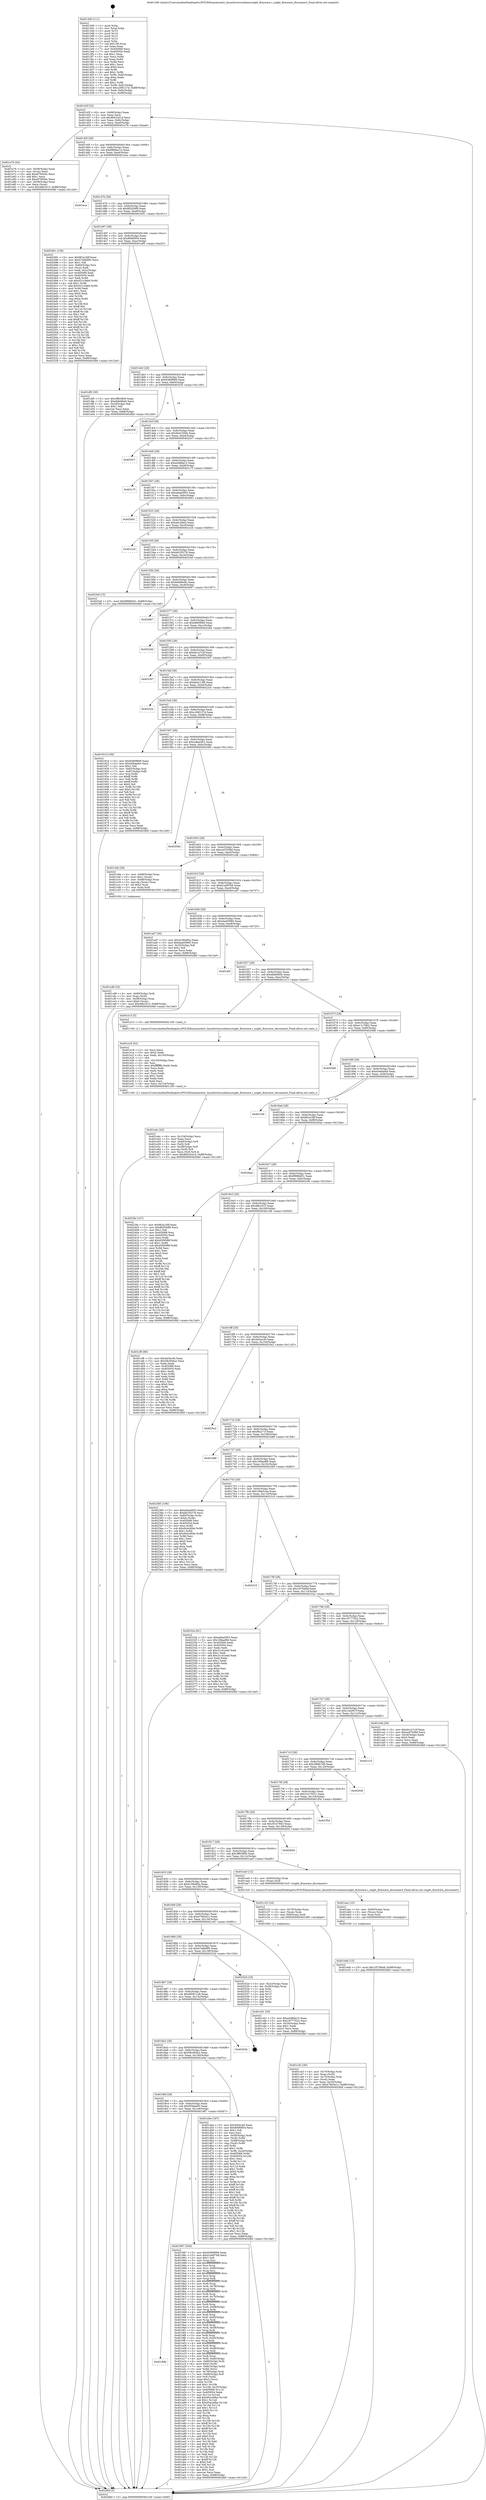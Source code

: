 digraph "0x4013d0" {
  label = "0x4013d0 (/mnt/c/Users/mathe/Desktop/tcc/POCII/binaries/extr_linuxdriversusbmiscisight_firmware.c_isight_firmware_disconnect_Final-ollvm.out::main(0))"
  labelloc = "t"
  node[shape=record]

  Entry [label="",width=0.3,height=0.3,shape=circle,fillcolor=black,style=filled]
  "0x40143f" [label="{
     0x40143f [32]\l
     | [instrs]\l
     &nbsp;&nbsp;0x40143f \<+6\>: mov -0x88(%rbp),%eax\l
     &nbsp;&nbsp;0x401445 \<+2\>: mov %eax,%ecx\l
     &nbsp;&nbsp;0x401447 \<+6\>: sub $0x88432d1d,%ecx\l
     &nbsp;&nbsp;0x40144d \<+6\>: mov %eax,-0x9c(%rbp)\l
     &nbsp;&nbsp;0x401453 \<+6\>: mov %ecx,-0xa0(%rbp)\l
     &nbsp;&nbsp;0x401459 \<+6\>: je 0000000000401e76 \<main+0xaa6\>\l
  }"]
  "0x401e76" [label="{
     0x401e76 [42]\l
     | [instrs]\l
     &nbsp;&nbsp;0x401e76 \<+4\>: mov -0x58(%rbp),%rax\l
     &nbsp;&nbsp;0x401e7a \<+2\>: mov (%rax),%ecx\l
     &nbsp;&nbsp;0x401e7c \<+6\>: add $0xef7950dc,%ecx\l
     &nbsp;&nbsp;0x401e82 \<+3\>: add $0x1,%ecx\l
     &nbsp;&nbsp;0x401e85 \<+6\>: sub $0xef7950dc,%ecx\l
     &nbsp;&nbsp;0x401e8b \<+4\>: mov -0x58(%rbp),%rax\l
     &nbsp;&nbsp;0x401e8f \<+2\>: mov %ecx,(%rax)\l
     &nbsp;&nbsp;0x401e91 \<+10\>: movl $0x48b1615,-0x88(%rbp)\l
     &nbsp;&nbsp;0x401e9b \<+5\>: jmp 00000000004026bf \<main+0x12ef\>\l
  }"]
  "0x40145f" [label="{
     0x40145f [28]\l
     | [instrs]\l
     &nbsp;&nbsp;0x40145f \<+5\>: jmp 0000000000401464 \<main+0x94\>\l
     &nbsp;&nbsp;0x401464 \<+6\>: mov -0x9c(%rbp),%eax\l
     &nbsp;&nbsp;0x40146a \<+5\>: sub $0x8889ac1e,%eax\l
     &nbsp;&nbsp;0x40146f \<+6\>: mov %eax,-0xa4(%rbp)\l
     &nbsp;&nbsp;0x401475 \<+6\>: je 0000000000401eca \<main+0xafa\>\l
  }"]
  Exit [label="",width=0.3,height=0.3,shape=circle,fillcolor=black,style=filled,peripheries=2]
  "0x401eca" [label="{
     0x401eca\l
  }", style=dashed]
  "0x40147b" [label="{
     0x40147b [28]\l
     | [instrs]\l
     &nbsp;&nbsp;0x40147b \<+5\>: jmp 0000000000401480 \<main+0xb0\>\l
     &nbsp;&nbsp;0x401480 \<+6\>: mov -0x9c(%rbp),%eax\l
     &nbsp;&nbsp;0x401486 \<+5\>: sub $0x8f205df9,%eax\l
     &nbsp;&nbsp;0x40148b \<+6\>: mov %eax,-0xa8(%rbp)\l
     &nbsp;&nbsp;0x401491 \<+6\>: je 0000000000402491 \<main+0x10c1\>\l
  }"]
  "0x401ebb" [label="{
     0x401ebb [15]\l
     | [instrs]\l
     &nbsp;&nbsp;0x401ebb \<+10\>: movl $0x18759daf,-0x88(%rbp)\l
     &nbsp;&nbsp;0x401ec5 \<+5\>: jmp 00000000004026bf \<main+0x12ef\>\l
  }"]
  "0x402491" [label="{
     0x402491 [156]\l
     | [instrs]\l
     &nbsp;&nbsp;0x402491 \<+5\>: mov $0xf62a1fdf,%eax\l
     &nbsp;&nbsp;0x402496 \<+5\>: mov $0x47e6b895,%ecx\l
     &nbsp;&nbsp;0x40249b \<+2\>: mov $0x1,%dl\l
     &nbsp;&nbsp;0x40249d \<+4\>: mov -0x80(%rbp),%rsi\l
     &nbsp;&nbsp;0x4024a1 \<+2\>: mov (%rsi),%edi\l
     &nbsp;&nbsp;0x4024a3 \<+3\>: mov %edi,-0x2c(%rbp)\l
     &nbsp;&nbsp;0x4024a6 \<+7\>: mov 0x405068,%edi\l
     &nbsp;&nbsp;0x4024ad \<+8\>: mov 0x405054,%r8d\l
     &nbsp;&nbsp;0x4024b5 \<+3\>: mov %edi,%r9d\l
     &nbsp;&nbsp;0x4024b8 \<+7\>: sub $0x431c3a6d,%r9d\l
     &nbsp;&nbsp;0x4024bf \<+4\>: sub $0x1,%r9d\l
     &nbsp;&nbsp;0x4024c3 \<+7\>: add $0x431c3a6d,%r9d\l
     &nbsp;&nbsp;0x4024ca \<+4\>: imul %r9d,%edi\l
     &nbsp;&nbsp;0x4024ce \<+3\>: and $0x1,%edi\l
     &nbsp;&nbsp;0x4024d1 \<+3\>: cmp $0x0,%edi\l
     &nbsp;&nbsp;0x4024d4 \<+4\>: sete %r10b\l
     &nbsp;&nbsp;0x4024d8 \<+4\>: cmp $0xa,%r8d\l
     &nbsp;&nbsp;0x4024dc \<+4\>: setl %r11b\l
     &nbsp;&nbsp;0x4024e0 \<+3\>: mov %r10b,%bl\l
     &nbsp;&nbsp;0x4024e3 \<+3\>: xor $0xff,%bl\l
     &nbsp;&nbsp;0x4024e6 \<+3\>: mov %r11b,%r14b\l
     &nbsp;&nbsp;0x4024e9 \<+4\>: xor $0xff,%r14b\l
     &nbsp;&nbsp;0x4024ed \<+3\>: xor $0x1,%dl\l
     &nbsp;&nbsp;0x4024f0 \<+3\>: mov %bl,%r15b\l
     &nbsp;&nbsp;0x4024f3 \<+4\>: and $0xff,%r15b\l
     &nbsp;&nbsp;0x4024f7 \<+3\>: and %dl,%r10b\l
     &nbsp;&nbsp;0x4024fa \<+3\>: mov %r14b,%r12b\l
     &nbsp;&nbsp;0x4024fd \<+4\>: and $0xff,%r12b\l
     &nbsp;&nbsp;0x402501 \<+3\>: and %dl,%r11b\l
     &nbsp;&nbsp;0x402504 \<+3\>: or %r10b,%r15b\l
     &nbsp;&nbsp;0x402507 \<+3\>: or %r11b,%r12b\l
     &nbsp;&nbsp;0x40250a \<+3\>: xor %r12b,%r15b\l
     &nbsp;&nbsp;0x40250d \<+3\>: or %r14b,%bl\l
     &nbsp;&nbsp;0x402510 \<+3\>: xor $0xff,%bl\l
     &nbsp;&nbsp;0x402513 \<+3\>: or $0x1,%dl\l
     &nbsp;&nbsp;0x402516 \<+2\>: and %dl,%bl\l
     &nbsp;&nbsp;0x402518 \<+3\>: or %bl,%r15b\l
     &nbsp;&nbsp;0x40251b \<+4\>: test $0x1,%r15b\l
     &nbsp;&nbsp;0x40251f \<+3\>: cmovne %ecx,%eax\l
     &nbsp;&nbsp;0x402522 \<+6\>: mov %eax,-0x88(%rbp)\l
     &nbsp;&nbsp;0x402528 \<+5\>: jmp 00000000004026bf \<main+0x12ef\>\l
  }"]
  "0x401497" [label="{
     0x401497 [28]\l
     | [instrs]\l
     &nbsp;&nbsp;0x401497 \<+5\>: jmp 000000000040149c \<main+0xcc\>\l
     &nbsp;&nbsp;0x40149c \<+6\>: mov -0x9c(%rbp),%eax\l
     &nbsp;&nbsp;0x4014a2 \<+5\>: sub $0x8f480f54,%eax\l
     &nbsp;&nbsp;0x4014a7 \<+6\>: mov %eax,-0xac(%rbp)\l
     &nbsp;&nbsp;0x4014ad \<+6\>: je 0000000000401df5 \<main+0xa25\>\l
  }"]
  "0x401eac" [label="{
     0x401eac [15]\l
     | [instrs]\l
     &nbsp;&nbsp;0x401eac \<+4\>: mov -0x60(%rbp),%rax\l
     &nbsp;&nbsp;0x401eb0 \<+3\>: mov (%rax),%rax\l
     &nbsp;&nbsp;0x401eb3 \<+3\>: mov %rax,%rdi\l
     &nbsp;&nbsp;0x401eb6 \<+5\>: call 0000000000401030 \<free@plt\>\l
     | [calls]\l
     &nbsp;&nbsp;0x401030 \{1\} (unknown)\l
  }"]
  "0x401df5" [label="{
     0x401df5 [30]\l
     | [instrs]\l
     &nbsp;&nbsp;0x401df5 \<+5\>: mov $0x3ff03800,%eax\l
     &nbsp;&nbsp;0x401dfa \<+5\>: mov $0xdbfe66d4,%ecx\l
     &nbsp;&nbsp;0x401dff \<+3\>: mov -0x2d(%rbp),%dl\l
     &nbsp;&nbsp;0x401e02 \<+3\>: test $0x1,%dl\l
     &nbsp;&nbsp;0x401e05 \<+3\>: cmovne %ecx,%eax\l
     &nbsp;&nbsp;0x401e08 \<+6\>: mov %eax,-0x88(%rbp)\l
     &nbsp;&nbsp;0x401e0e \<+5\>: jmp 00000000004026bf \<main+0x12ef\>\l
  }"]
  "0x4014b3" [label="{
     0x4014b3 [28]\l
     | [instrs]\l
     &nbsp;&nbsp;0x4014b3 \<+5\>: jmp 00000000004014b8 \<main+0xe8\>\l
     &nbsp;&nbsp;0x4014b8 \<+6\>: mov -0x9c(%rbp),%eax\l
     &nbsp;&nbsp;0x4014be \<+5\>: sub $0x9380f699,%eax\l
     &nbsp;&nbsp;0x4014c3 \<+6\>: mov %eax,-0xb0(%rbp)\l
     &nbsp;&nbsp;0x4014c9 \<+6\>: je 000000000040253f \<main+0x116f\>\l
  }"]
  "0x401e4c" [label="{
     0x401e4c [42]\l
     | [instrs]\l
     &nbsp;&nbsp;0x401e4c \<+6\>: mov -0x154(%rbp),%ecx\l
     &nbsp;&nbsp;0x401e52 \<+3\>: imul %eax,%ecx\l
     &nbsp;&nbsp;0x401e55 \<+4\>: mov -0x60(%rbp),%r8\l
     &nbsp;&nbsp;0x401e59 \<+3\>: mov (%r8),%r8\l
     &nbsp;&nbsp;0x401e5c \<+4\>: mov -0x58(%rbp),%r9\l
     &nbsp;&nbsp;0x401e60 \<+3\>: movslq (%r9),%r9\l
     &nbsp;&nbsp;0x401e63 \<+4\>: mov %ecx,(%r8,%r9,4)\l
     &nbsp;&nbsp;0x401e67 \<+10\>: movl $0x88432d1d,-0x88(%rbp)\l
     &nbsp;&nbsp;0x401e71 \<+5\>: jmp 00000000004026bf \<main+0x12ef\>\l
  }"]
  "0x40253f" [label="{
     0x40253f\l
  }", style=dashed]
  "0x4014cf" [label="{
     0x4014cf [28]\l
     | [instrs]\l
     &nbsp;&nbsp;0x4014cf \<+5\>: jmp 00000000004014d4 \<main+0x104\>\l
     &nbsp;&nbsp;0x4014d4 \<+6\>: mov -0x9c(%rbp),%eax\l
     &nbsp;&nbsp;0x4014da \<+5\>: sub $0x9e42359e,%eax\l
     &nbsp;&nbsp;0x4014df \<+6\>: mov %eax,-0xb4(%rbp)\l
     &nbsp;&nbsp;0x4014e5 \<+6\>: je 00000000004025c7 \<main+0x11f7\>\l
  }"]
  "0x401e18" [label="{
     0x401e18 [52]\l
     | [instrs]\l
     &nbsp;&nbsp;0x401e18 \<+2\>: xor %ecx,%ecx\l
     &nbsp;&nbsp;0x401e1a \<+5\>: mov $0x2,%edx\l
     &nbsp;&nbsp;0x401e1f \<+6\>: mov %edx,-0x150(%rbp)\l
     &nbsp;&nbsp;0x401e25 \<+1\>: cltd\l
     &nbsp;&nbsp;0x401e26 \<+6\>: mov -0x150(%rbp),%esi\l
     &nbsp;&nbsp;0x401e2c \<+2\>: idiv %esi\l
     &nbsp;&nbsp;0x401e2e \<+6\>: imul $0xfffffffe,%edx,%edx\l
     &nbsp;&nbsp;0x401e34 \<+2\>: mov %ecx,%edi\l
     &nbsp;&nbsp;0x401e36 \<+2\>: sub %edx,%edi\l
     &nbsp;&nbsp;0x401e38 \<+2\>: mov %ecx,%edx\l
     &nbsp;&nbsp;0x401e3a \<+3\>: sub $0x1,%edx\l
     &nbsp;&nbsp;0x401e3d \<+2\>: add %edx,%edi\l
     &nbsp;&nbsp;0x401e3f \<+2\>: sub %edi,%ecx\l
     &nbsp;&nbsp;0x401e41 \<+6\>: mov %ecx,-0x154(%rbp)\l
     &nbsp;&nbsp;0x401e47 \<+5\>: call 0000000000401160 \<next_i\>\l
     | [calls]\l
     &nbsp;&nbsp;0x401160 \{1\} (/mnt/c/Users/mathe/Desktop/tcc/POCII/binaries/extr_linuxdriversusbmiscisight_firmware.c_isight_firmware_disconnect_Final-ollvm.out::next_i)\l
  }"]
  "0x4025c7" [label="{
     0x4025c7\l
  }", style=dashed]
  "0x4014eb" [label="{
     0x4014eb [28]\l
     | [instrs]\l
     &nbsp;&nbsp;0x4014eb \<+5\>: jmp 00000000004014f0 \<main+0x120\>\l
     &nbsp;&nbsp;0x4014f0 \<+6\>: mov -0x9c(%rbp),%eax\l
     &nbsp;&nbsp;0x4014f6 \<+5\>: sub $0xa5d68a15,%eax\l
     &nbsp;&nbsp;0x4014fb \<+6\>: mov %eax,-0xb8(%rbp)\l
     &nbsp;&nbsp;0x401501 \<+6\>: je 0000000000401c7f \<main+0x8af\>\l
  }"]
  "0x401cd8" [label="{
     0x401cd8 [32]\l
     | [instrs]\l
     &nbsp;&nbsp;0x401cd8 \<+4\>: mov -0x60(%rbp),%rdi\l
     &nbsp;&nbsp;0x401cdc \<+3\>: mov %rax,(%rdi)\l
     &nbsp;&nbsp;0x401cdf \<+4\>: mov -0x58(%rbp),%rax\l
     &nbsp;&nbsp;0x401ce3 \<+6\>: movl $0x0,(%rax)\l
     &nbsp;&nbsp;0x401ce9 \<+10\>: movl $0x48b1615,-0x88(%rbp)\l
     &nbsp;&nbsp;0x401cf3 \<+5\>: jmp 00000000004026bf \<main+0x12ef\>\l
  }"]
  "0x401c7f" [label="{
     0x401c7f\l
  }", style=dashed]
  "0x401507" [label="{
     0x401507 [28]\l
     | [instrs]\l
     &nbsp;&nbsp;0x401507 \<+5\>: jmp 000000000040150c \<main+0x13c\>\l
     &nbsp;&nbsp;0x40150c \<+6\>: mov -0x9c(%rbp),%eax\l
     &nbsp;&nbsp;0x401512 \<+5\>: sub $0xabba0003,%eax\l
     &nbsp;&nbsp;0x401517 \<+6\>: mov %eax,-0xbc(%rbp)\l
     &nbsp;&nbsp;0x40151d \<+6\>: je 0000000000402691 \<main+0x12c1\>\l
  }"]
  "0x401c43" [label="{
     0x401c43 [30]\l
     | [instrs]\l
     &nbsp;&nbsp;0x401c43 \<+4\>: mov -0x70(%rbp),%rdi\l
     &nbsp;&nbsp;0x401c47 \<+2\>: mov %eax,(%rdi)\l
     &nbsp;&nbsp;0x401c49 \<+4\>: mov -0x70(%rbp),%rdi\l
     &nbsp;&nbsp;0x401c4d \<+2\>: mov (%rdi),%eax\l
     &nbsp;&nbsp;0x401c4f \<+3\>: mov %eax,-0x34(%rbp)\l
     &nbsp;&nbsp;0x401c52 \<+10\>: movl $0x476b5a1c,-0x88(%rbp)\l
     &nbsp;&nbsp;0x401c5c \<+5\>: jmp 00000000004026bf \<main+0x12ef\>\l
  }"]
  "0x402691" [label="{
     0x402691\l
  }", style=dashed]
  "0x401523" [label="{
     0x401523 [28]\l
     | [instrs]\l
     &nbsp;&nbsp;0x401523 \<+5\>: jmp 0000000000401528 \<main+0x158\>\l
     &nbsp;&nbsp;0x401528 \<+6\>: mov -0x9c(%rbp),%eax\l
     &nbsp;&nbsp;0x40152e \<+5\>: sub $0xadc2fdcb,%eax\l
     &nbsp;&nbsp;0x401533 \<+6\>: mov %eax,-0xc0(%rbp)\l
     &nbsp;&nbsp;0x401539 \<+6\>: je 0000000000401c24 \<main+0x854\>\l
  }"]
  "0x4018db" [label="{
     0x4018db\l
  }", style=dashed]
  "0x401c24" [label="{
     0x401c24\l
  }", style=dashed]
  "0x40153f" [label="{
     0x40153f [28]\l
     | [instrs]\l
     &nbsp;&nbsp;0x40153f \<+5\>: jmp 0000000000401544 \<main+0x174\>\l
     &nbsp;&nbsp;0x401544 \<+6\>: mov -0x9c(%rbp),%eax\l
     &nbsp;&nbsp;0x40154a \<+5\>: sub $0xb61f5278,%eax\l
     &nbsp;&nbsp;0x40154f \<+6\>: mov %eax,-0xc4(%rbp)\l
     &nbsp;&nbsp;0x401555 \<+6\>: je 00000000004023ef \<main+0x101f\>\l
  }"]
  "0x401987" [label="{
     0x401987 [336]\l
     | [instrs]\l
     &nbsp;&nbsp;0x401987 \<+5\>: mov $0x9380f699,%eax\l
     &nbsp;&nbsp;0x40198c \<+5\>: mov $0xd1a697b9,%ecx\l
     &nbsp;&nbsp;0x401991 \<+2\>: mov $0x1,%dl\l
     &nbsp;&nbsp;0x401993 \<+3\>: mov %rsp,%rsi\l
     &nbsp;&nbsp;0x401996 \<+4\>: add $0xfffffffffffffff0,%rsi\l
     &nbsp;&nbsp;0x40199a \<+3\>: mov %rsi,%rsp\l
     &nbsp;&nbsp;0x40199d \<+4\>: mov %rsi,-0x80(%rbp)\l
     &nbsp;&nbsp;0x4019a1 \<+3\>: mov %rsp,%rsi\l
     &nbsp;&nbsp;0x4019a4 \<+4\>: add $0xfffffffffffffff0,%rsi\l
     &nbsp;&nbsp;0x4019a8 \<+3\>: mov %rsi,%rsp\l
     &nbsp;&nbsp;0x4019ab \<+3\>: mov %rsp,%rdi\l
     &nbsp;&nbsp;0x4019ae \<+4\>: add $0xfffffffffffffff0,%rdi\l
     &nbsp;&nbsp;0x4019b2 \<+3\>: mov %rdi,%rsp\l
     &nbsp;&nbsp;0x4019b5 \<+4\>: mov %rdi,-0x78(%rbp)\l
     &nbsp;&nbsp;0x4019b9 \<+3\>: mov %rsp,%rdi\l
     &nbsp;&nbsp;0x4019bc \<+4\>: add $0xfffffffffffffff0,%rdi\l
     &nbsp;&nbsp;0x4019c0 \<+3\>: mov %rdi,%rsp\l
     &nbsp;&nbsp;0x4019c3 \<+4\>: mov %rdi,-0x70(%rbp)\l
     &nbsp;&nbsp;0x4019c7 \<+3\>: mov %rsp,%rdi\l
     &nbsp;&nbsp;0x4019ca \<+4\>: add $0xfffffffffffffff0,%rdi\l
     &nbsp;&nbsp;0x4019ce \<+3\>: mov %rdi,%rsp\l
     &nbsp;&nbsp;0x4019d1 \<+4\>: mov %rdi,-0x68(%rbp)\l
     &nbsp;&nbsp;0x4019d5 \<+3\>: mov %rsp,%rdi\l
     &nbsp;&nbsp;0x4019d8 \<+4\>: add $0xfffffffffffffff0,%rdi\l
     &nbsp;&nbsp;0x4019dc \<+3\>: mov %rdi,%rsp\l
     &nbsp;&nbsp;0x4019df \<+4\>: mov %rdi,-0x60(%rbp)\l
     &nbsp;&nbsp;0x4019e3 \<+3\>: mov %rsp,%rdi\l
     &nbsp;&nbsp;0x4019e6 \<+4\>: add $0xfffffffffffffff0,%rdi\l
     &nbsp;&nbsp;0x4019ea \<+3\>: mov %rdi,%rsp\l
     &nbsp;&nbsp;0x4019ed \<+4\>: mov %rdi,-0x58(%rbp)\l
     &nbsp;&nbsp;0x4019f1 \<+3\>: mov %rsp,%rdi\l
     &nbsp;&nbsp;0x4019f4 \<+4\>: add $0xfffffffffffffff0,%rdi\l
     &nbsp;&nbsp;0x4019f8 \<+3\>: mov %rdi,%rsp\l
     &nbsp;&nbsp;0x4019fb \<+4\>: mov %rdi,-0x50(%rbp)\l
     &nbsp;&nbsp;0x4019ff \<+3\>: mov %rsp,%rdi\l
     &nbsp;&nbsp;0x401a02 \<+4\>: add $0xfffffffffffffff0,%rdi\l
     &nbsp;&nbsp;0x401a06 \<+3\>: mov %rdi,%rsp\l
     &nbsp;&nbsp;0x401a09 \<+4\>: mov %rdi,-0x48(%rbp)\l
     &nbsp;&nbsp;0x401a0d \<+3\>: mov %rsp,%rdi\l
     &nbsp;&nbsp;0x401a10 \<+4\>: add $0xfffffffffffffff0,%rdi\l
     &nbsp;&nbsp;0x401a14 \<+3\>: mov %rdi,%rsp\l
     &nbsp;&nbsp;0x401a17 \<+4\>: mov %rdi,-0x40(%rbp)\l
     &nbsp;&nbsp;0x401a1b \<+4\>: mov -0x80(%rbp),%rdi\l
     &nbsp;&nbsp;0x401a1f \<+6\>: movl $0x0,(%rdi)\l
     &nbsp;&nbsp;0x401a25 \<+7\>: mov -0x8c(%rbp),%r8d\l
     &nbsp;&nbsp;0x401a2c \<+3\>: mov %r8d,(%rsi)\l
     &nbsp;&nbsp;0x401a2f \<+4\>: mov -0x78(%rbp),%rdi\l
     &nbsp;&nbsp;0x401a33 \<+7\>: mov -0x98(%rbp),%r9\l
     &nbsp;&nbsp;0x401a3a \<+3\>: mov %r9,(%rdi)\l
     &nbsp;&nbsp;0x401a3d \<+3\>: cmpl $0x2,(%rsi)\l
     &nbsp;&nbsp;0x401a40 \<+4\>: setne %r10b\l
     &nbsp;&nbsp;0x401a44 \<+4\>: and $0x1,%r10b\l
     &nbsp;&nbsp;0x401a48 \<+4\>: mov %r10b,-0x35(%rbp)\l
     &nbsp;&nbsp;0x401a4c \<+8\>: mov 0x405068,%r11d\l
     &nbsp;&nbsp;0x401a54 \<+7\>: mov 0x405054,%ebx\l
     &nbsp;&nbsp;0x401a5b \<+3\>: mov %r11d,%r14d\l
     &nbsp;&nbsp;0x401a5e \<+7\>: add $0xd5acddbe,%r14d\l
     &nbsp;&nbsp;0x401a65 \<+4\>: sub $0x1,%r14d\l
     &nbsp;&nbsp;0x401a69 \<+7\>: sub $0xd5acddbe,%r14d\l
     &nbsp;&nbsp;0x401a70 \<+4\>: imul %r14d,%r11d\l
     &nbsp;&nbsp;0x401a74 \<+4\>: and $0x1,%r11d\l
     &nbsp;&nbsp;0x401a78 \<+4\>: cmp $0x0,%r11d\l
     &nbsp;&nbsp;0x401a7c \<+4\>: sete %r10b\l
     &nbsp;&nbsp;0x401a80 \<+3\>: cmp $0xa,%ebx\l
     &nbsp;&nbsp;0x401a83 \<+4\>: setl %r15b\l
     &nbsp;&nbsp;0x401a87 \<+3\>: mov %r10b,%r12b\l
     &nbsp;&nbsp;0x401a8a \<+4\>: xor $0xff,%r12b\l
     &nbsp;&nbsp;0x401a8e \<+3\>: mov %r15b,%r13b\l
     &nbsp;&nbsp;0x401a91 \<+4\>: xor $0xff,%r13b\l
     &nbsp;&nbsp;0x401a95 \<+3\>: xor $0x0,%dl\l
     &nbsp;&nbsp;0x401a98 \<+3\>: mov %r12b,%sil\l
     &nbsp;&nbsp;0x401a9b \<+4\>: and $0x0,%sil\l
     &nbsp;&nbsp;0x401a9f \<+3\>: and %dl,%r10b\l
     &nbsp;&nbsp;0x401aa2 \<+3\>: mov %r13b,%dil\l
     &nbsp;&nbsp;0x401aa5 \<+4\>: and $0x0,%dil\l
     &nbsp;&nbsp;0x401aa9 \<+3\>: and %dl,%r15b\l
     &nbsp;&nbsp;0x401aac \<+3\>: or %r10b,%sil\l
     &nbsp;&nbsp;0x401aaf \<+3\>: or %r15b,%dil\l
     &nbsp;&nbsp;0x401ab2 \<+3\>: xor %dil,%sil\l
     &nbsp;&nbsp;0x401ab5 \<+3\>: or %r13b,%r12b\l
     &nbsp;&nbsp;0x401ab8 \<+4\>: xor $0xff,%r12b\l
     &nbsp;&nbsp;0x401abc \<+3\>: or $0x0,%dl\l
     &nbsp;&nbsp;0x401abf \<+3\>: and %dl,%r12b\l
     &nbsp;&nbsp;0x401ac2 \<+3\>: or %r12b,%sil\l
     &nbsp;&nbsp;0x401ac5 \<+4\>: test $0x1,%sil\l
     &nbsp;&nbsp;0x401ac9 \<+3\>: cmovne %ecx,%eax\l
     &nbsp;&nbsp;0x401acc \<+6\>: mov %eax,-0x88(%rbp)\l
     &nbsp;&nbsp;0x401ad2 \<+5\>: jmp 00000000004026bf \<main+0x12ef\>\l
  }"]
  "0x4023ef" [label="{
     0x4023ef [15]\l
     | [instrs]\l
     &nbsp;&nbsp;0x4023ef \<+10\>: movl $0xf9886d51,-0x88(%rbp)\l
     &nbsp;&nbsp;0x4023f9 \<+5\>: jmp 00000000004026bf \<main+0x12ef\>\l
  }"]
  "0x40155b" [label="{
     0x40155b [28]\l
     | [instrs]\l
     &nbsp;&nbsp;0x40155b \<+5\>: jmp 0000000000401560 \<main+0x190\>\l
     &nbsp;&nbsp;0x401560 \<+6\>: mov -0x9c(%rbp),%eax\l
     &nbsp;&nbsp;0x401566 \<+5\>: sub $0xb6d0bc8c,%eax\l
     &nbsp;&nbsp;0x40156b \<+6\>: mov %eax,-0xc8(%rbp)\l
     &nbsp;&nbsp;0x401571 \<+6\>: je 0000000000402667 \<main+0x1297\>\l
  }"]
  "0x4018bf" [label="{
     0x4018bf [28]\l
     | [instrs]\l
     &nbsp;&nbsp;0x4018bf \<+5\>: jmp 00000000004018c4 \<main+0x4f4\>\l
     &nbsp;&nbsp;0x4018c4 \<+6\>: mov -0x9c(%rbp),%eax\l
     &nbsp;&nbsp;0x4018ca \<+5\>: sub $0x5f3bee93,%eax\l
     &nbsp;&nbsp;0x4018cf \<+6\>: mov %eax,-0x144(%rbp)\l
     &nbsp;&nbsp;0x4018d5 \<+6\>: je 0000000000401987 \<main+0x5b7\>\l
  }"]
  "0x402667" [label="{
     0x402667\l
  }", style=dashed]
  "0x401577" [label="{
     0x401577 [28]\l
     | [instrs]\l
     &nbsp;&nbsp;0x401577 \<+5\>: jmp 000000000040157c \<main+0x1ac\>\l
     &nbsp;&nbsp;0x40157c \<+6\>: mov -0x9c(%rbp),%eax\l
     &nbsp;&nbsp;0x401582 \<+5\>: sub $0xb860fbf4,%eax\l
     &nbsp;&nbsp;0x401587 \<+6\>: mov %eax,-0xcc(%rbp)\l
     &nbsp;&nbsp;0x40158d \<+6\>: je 00000000004022dd \<main+0xf0d\>\l
  }"]
  "0x401d4e" [label="{
     0x401d4e [167]\l
     | [instrs]\l
     &nbsp;&nbsp;0x401d4e \<+5\>: mov $0x4d3ec40,%eax\l
     &nbsp;&nbsp;0x401d53 \<+5\>: mov $0x8f480f54,%ecx\l
     &nbsp;&nbsp;0x401d58 \<+2\>: mov $0x1,%dl\l
     &nbsp;&nbsp;0x401d5a \<+2\>: xor %esi,%esi\l
     &nbsp;&nbsp;0x401d5c \<+4\>: mov -0x58(%rbp),%rdi\l
     &nbsp;&nbsp;0x401d60 \<+3\>: mov (%rdi),%r8d\l
     &nbsp;&nbsp;0x401d63 \<+4\>: mov -0x68(%rbp),%rdi\l
     &nbsp;&nbsp;0x401d67 \<+3\>: cmp (%rdi),%r8d\l
     &nbsp;&nbsp;0x401d6a \<+4\>: setl %r9b\l
     &nbsp;&nbsp;0x401d6e \<+4\>: and $0x1,%r9b\l
     &nbsp;&nbsp;0x401d72 \<+4\>: mov %r9b,-0x2d(%rbp)\l
     &nbsp;&nbsp;0x401d76 \<+8\>: mov 0x405068,%r8d\l
     &nbsp;&nbsp;0x401d7e \<+8\>: mov 0x405054,%r10d\l
     &nbsp;&nbsp;0x401d86 \<+3\>: sub $0x1,%esi\l
     &nbsp;&nbsp;0x401d89 \<+3\>: mov %r8d,%r11d\l
     &nbsp;&nbsp;0x401d8c \<+3\>: add %esi,%r11d\l
     &nbsp;&nbsp;0x401d8f \<+4\>: imul %r11d,%r8d\l
     &nbsp;&nbsp;0x401d93 \<+4\>: and $0x1,%r8d\l
     &nbsp;&nbsp;0x401d97 \<+4\>: cmp $0x0,%r8d\l
     &nbsp;&nbsp;0x401d9b \<+4\>: sete %r9b\l
     &nbsp;&nbsp;0x401d9f \<+4\>: cmp $0xa,%r10d\l
     &nbsp;&nbsp;0x401da3 \<+3\>: setl %bl\l
     &nbsp;&nbsp;0x401da6 \<+3\>: mov %r9b,%r14b\l
     &nbsp;&nbsp;0x401da9 \<+4\>: xor $0xff,%r14b\l
     &nbsp;&nbsp;0x401dad \<+3\>: mov %bl,%r15b\l
     &nbsp;&nbsp;0x401db0 \<+4\>: xor $0xff,%r15b\l
     &nbsp;&nbsp;0x401db4 \<+3\>: xor $0x1,%dl\l
     &nbsp;&nbsp;0x401db7 \<+3\>: mov %r14b,%r12b\l
     &nbsp;&nbsp;0x401dba \<+4\>: and $0xff,%r12b\l
     &nbsp;&nbsp;0x401dbe \<+3\>: and %dl,%r9b\l
     &nbsp;&nbsp;0x401dc1 \<+3\>: mov %r15b,%r13b\l
     &nbsp;&nbsp;0x401dc4 \<+4\>: and $0xff,%r13b\l
     &nbsp;&nbsp;0x401dc8 \<+2\>: and %dl,%bl\l
     &nbsp;&nbsp;0x401dca \<+3\>: or %r9b,%r12b\l
     &nbsp;&nbsp;0x401dcd \<+3\>: or %bl,%r13b\l
     &nbsp;&nbsp;0x401dd0 \<+3\>: xor %r13b,%r12b\l
     &nbsp;&nbsp;0x401dd3 \<+3\>: or %r15b,%r14b\l
     &nbsp;&nbsp;0x401dd6 \<+4\>: xor $0xff,%r14b\l
     &nbsp;&nbsp;0x401dda \<+3\>: or $0x1,%dl\l
     &nbsp;&nbsp;0x401ddd \<+3\>: and %dl,%r14b\l
     &nbsp;&nbsp;0x401de0 \<+3\>: or %r14b,%r12b\l
     &nbsp;&nbsp;0x401de3 \<+4\>: test $0x1,%r12b\l
     &nbsp;&nbsp;0x401de7 \<+3\>: cmovne %ecx,%eax\l
     &nbsp;&nbsp;0x401dea \<+6\>: mov %eax,-0x88(%rbp)\l
     &nbsp;&nbsp;0x401df0 \<+5\>: jmp 00000000004026bf \<main+0x12ef\>\l
  }"]
  "0x4022dd" [label="{
     0x4022dd\l
  }", style=dashed]
  "0x401593" [label="{
     0x401593 [28]\l
     | [instrs]\l
     &nbsp;&nbsp;0x401593 \<+5\>: jmp 0000000000401598 \<main+0x1c8\>\l
     &nbsp;&nbsp;0x401598 \<+6\>: mov -0x9c(%rbp),%eax\l
     &nbsp;&nbsp;0x40159e \<+5\>: sub $0xbb1a7c2f,%eax\l
     &nbsp;&nbsp;0x4015a3 \<+6\>: mov %eax,-0xd0(%rbp)\l
     &nbsp;&nbsp;0x4015a9 \<+6\>: je 0000000000402307 \<main+0xf37\>\l
  }"]
  "0x4018a3" [label="{
     0x4018a3 [28]\l
     | [instrs]\l
     &nbsp;&nbsp;0x4018a3 \<+5\>: jmp 00000000004018a8 \<main+0x4d8\>\l
     &nbsp;&nbsp;0x4018a8 \<+6\>: mov -0x9c(%rbp),%eax\l
     &nbsp;&nbsp;0x4018ae \<+5\>: sub $0x58c00da2,%eax\l
     &nbsp;&nbsp;0x4018b3 \<+6\>: mov %eax,-0x140(%rbp)\l
     &nbsp;&nbsp;0x4018b9 \<+6\>: je 0000000000401d4e \<main+0x97e\>\l
  }"]
  "0x402307" [label="{
     0x402307\l
  }", style=dashed]
  "0x4015af" [label="{
     0x4015af [28]\l
     | [instrs]\l
     &nbsp;&nbsp;0x4015af \<+5\>: jmp 00000000004015b4 \<main+0x1e4\>\l
     &nbsp;&nbsp;0x4015b4 \<+6\>: mov -0x9c(%rbp),%eax\l
     &nbsp;&nbsp;0x4015ba \<+5\>: sub $0xbe0c13f6,%eax\l
     &nbsp;&nbsp;0x4015bf \<+6\>: mov %eax,-0xd4(%rbp)\l
     &nbsp;&nbsp;0x4015c5 \<+6\>: je 00000000004022ce \<main+0xefe\>\l
  }"]
  "0x40202b" [label="{
     0x40202b\l
  }", style=dashed]
  "0x4022ce" [label="{
     0x4022ce\l
  }", style=dashed]
  "0x4015cb" [label="{
     0x4015cb [28]\l
     | [instrs]\l
     &nbsp;&nbsp;0x4015cb \<+5\>: jmp 00000000004015d0 \<main+0x200\>\l
     &nbsp;&nbsp;0x4015d0 \<+6\>: mov -0x9c(%rbp),%eax\l
     &nbsp;&nbsp;0x4015d6 \<+5\>: sub $0xc268127d,%eax\l
     &nbsp;&nbsp;0x4015db \<+6\>: mov %eax,-0xd8(%rbp)\l
     &nbsp;&nbsp;0x4015e1 \<+6\>: je 000000000040191d \<main+0x54d\>\l
  }"]
  "0x401887" [label="{
     0x401887 [28]\l
     | [instrs]\l
     &nbsp;&nbsp;0x401887 \<+5\>: jmp 000000000040188c \<main+0x4bc\>\l
     &nbsp;&nbsp;0x40188c \<+6\>: mov -0x9c(%rbp),%eax\l
     &nbsp;&nbsp;0x401892 \<+5\>: sub $0x485811a6,%eax\l
     &nbsp;&nbsp;0x401897 \<+6\>: mov %eax,-0x13c(%rbp)\l
     &nbsp;&nbsp;0x40189d \<+6\>: je 000000000040202b \<main+0xc5b\>\l
  }"]
  "0x40191d" [label="{
     0x40191d [106]\l
     | [instrs]\l
     &nbsp;&nbsp;0x40191d \<+5\>: mov $0x9380f699,%eax\l
     &nbsp;&nbsp;0x401922 \<+5\>: mov $0x5f3bee93,%ecx\l
     &nbsp;&nbsp;0x401927 \<+2\>: mov $0x1,%dl\l
     &nbsp;&nbsp;0x401929 \<+7\>: mov -0x82(%rbp),%sil\l
     &nbsp;&nbsp;0x401930 \<+7\>: mov -0x81(%rbp),%dil\l
     &nbsp;&nbsp;0x401937 \<+3\>: mov %sil,%r8b\l
     &nbsp;&nbsp;0x40193a \<+4\>: xor $0xff,%r8b\l
     &nbsp;&nbsp;0x40193e \<+3\>: mov %dil,%r9b\l
     &nbsp;&nbsp;0x401941 \<+4\>: xor $0xff,%r9b\l
     &nbsp;&nbsp;0x401945 \<+3\>: xor $0x0,%dl\l
     &nbsp;&nbsp;0x401948 \<+3\>: mov %r8b,%r10b\l
     &nbsp;&nbsp;0x40194b \<+4\>: and $0x0,%r10b\l
     &nbsp;&nbsp;0x40194f \<+3\>: and %dl,%sil\l
     &nbsp;&nbsp;0x401952 \<+3\>: mov %r9b,%r11b\l
     &nbsp;&nbsp;0x401955 \<+4\>: and $0x0,%r11b\l
     &nbsp;&nbsp;0x401959 \<+3\>: and %dl,%dil\l
     &nbsp;&nbsp;0x40195c \<+3\>: or %sil,%r10b\l
     &nbsp;&nbsp;0x40195f \<+3\>: or %dil,%r11b\l
     &nbsp;&nbsp;0x401962 \<+3\>: xor %r11b,%r10b\l
     &nbsp;&nbsp;0x401965 \<+3\>: or %r9b,%r8b\l
     &nbsp;&nbsp;0x401968 \<+4\>: xor $0xff,%r8b\l
     &nbsp;&nbsp;0x40196c \<+3\>: or $0x0,%dl\l
     &nbsp;&nbsp;0x40196f \<+3\>: and %dl,%r8b\l
     &nbsp;&nbsp;0x401972 \<+3\>: or %r8b,%r10b\l
     &nbsp;&nbsp;0x401975 \<+4\>: test $0x1,%r10b\l
     &nbsp;&nbsp;0x401979 \<+3\>: cmovne %ecx,%eax\l
     &nbsp;&nbsp;0x40197c \<+6\>: mov %eax,-0x88(%rbp)\l
     &nbsp;&nbsp;0x401982 \<+5\>: jmp 00000000004026bf \<main+0x12ef\>\l
  }"]
  "0x4015e7" [label="{
     0x4015e7 [28]\l
     | [instrs]\l
     &nbsp;&nbsp;0x4015e7 \<+5\>: jmp 00000000004015ec \<main+0x21c\>\l
     &nbsp;&nbsp;0x4015ec \<+6\>: mov -0x9c(%rbp),%eax\l
     &nbsp;&nbsp;0x4015f2 \<+5\>: sub $0xca8ad261,%eax\l
     &nbsp;&nbsp;0x4015f7 \<+6\>: mov %eax,-0xdc(%rbp)\l
     &nbsp;&nbsp;0x4015fd \<+6\>: je 0000000000402584 \<main+0x11b4\>\l
  }"]
  "0x4026bf" [label="{
     0x4026bf [5]\l
     | [instrs]\l
     &nbsp;&nbsp;0x4026bf \<+5\>: jmp 000000000040143f \<main+0x6f\>\l
  }"]
  "0x4013d0" [label="{
     0x4013d0 [111]\l
     | [instrs]\l
     &nbsp;&nbsp;0x4013d0 \<+1\>: push %rbp\l
     &nbsp;&nbsp;0x4013d1 \<+3\>: mov %rsp,%rbp\l
     &nbsp;&nbsp;0x4013d4 \<+2\>: push %r15\l
     &nbsp;&nbsp;0x4013d6 \<+2\>: push %r14\l
     &nbsp;&nbsp;0x4013d8 \<+2\>: push %r13\l
     &nbsp;&nbsp;0x4013da \<+2\>: push %r12\l
     &nbsp;&nbsp;0x4013dc \<+1\>: push %rbx\l
     &nbsp;&nbsp;0x4013dd \<+7\>: sub $0x158,%rsp\l
     &nbsp;&nbsp;0x4013e4 \<+2\>: xor %eax,%eax\l
     &nbsp;&nbsp;0x4013e6 \<+7\>: mov 0x405068,%ecx\l
     &nbsp;&nbsp;0x4013ed \<+7\>: mov 0x405054,%edx\l
     &nbsp;&nbsp;0x4013f4 \<+3\>: sub $0x1,%eax\l
     &nbsp;&nbsp;0x4013f7 \<+3\>: mov %ecx,%r8d\l
     &nbsp;&nbsp;0x4013fa \<+3\>: add %eax,%r8d\l
     &nbsp;&nbsp;0x4013fd \<+4\>: imul %r8d,%ecx\l
     &nbsp;&nbsp;0x401401 \<+3\>: and $0x1,%ecx\l
     &nbsp;&nbsp;0x401404 \<+3\>: cmp $0x0,%ecx\l
     &nbsp;&nbsp;0x401407 \<+4\>: sete %r9b\l
     &nbsp;&nbsp;0x40140b \<+4\>: and $0x1,%r9b\l
     &nbsp;&nbsp;0x40140f \<+7\>: mov %r9b,-0x82(%rbp)\l
     &nbsp;&nbsp;0x401416 \<+3\>: cmp $0xa,%edx\l
     &nbsp;&nbsp;0x401419 \<+4\>: setl %r9b\l
     &nbsp;&nbsp;0x40141d \<+4\>: and $0x1,%r9b\l
     &nbsp;&nbsp;0x401421 \<+7\>: mov %r9b,-0x81(%rbp)\l
     &nbsp;&nbsp;0x401428 \<+10\>: movl $0xc268127d,-0x88(%rbp)\l
     &nbsp;&nbsp;0x401432 \<+6\>: mov %edi,-0x8c(%rbp)\l
     &nbsp;&nbsp;0x401438 \<+7\>: mov %rsi,-0x98(%rbp)\l
  }"]
  "0x40252d" [label="{
     0x40252d [18]\l
     | [instrs]\l
     &nbsp;&nbsp;0x40252d \<+3\>: mov -0x2c(%rbp),%eax\l
     &nbsp;&nbsp;0x402530 \<+4\>: lea -0x28(%rbp),%rsp\l
     &nbsp;&nbsp;0x402534 \<+1\>: pop %rbx\l
     &nbsp;&nbsp;0x402535 \<+2\>: pop %r12\l
     &nbsp;&nbsp;0x402537 \<+2\>: pop %r13\l
     &nbsp;&nbsp;0x402539 \<+2\>: pop %r14\l
     &nbsp;&nbsp;0x40253b \<+2\>: pop %r15\l
     &nbsp;&nbsp;0x40253d \<+1\>: pop %rbp\l
     &nbsp;&nbsp;0x40253e \<+1\>: ret\l
  }"]
  "0x402584" [label="{
     0x402584\l
  }", style=dashed]
  "0x401603" [label="{
     0x401603 [28]\l
     | [instrs]\l
     &nbsp;&nbsp;0x401603 \<+5\>: jmp 0000000000401608 \<main+0x238\>\l
     &nbsp;&nbsp;0x401608 \<+6\>: mov -0x9c(%rbp),%eax\l
     &nbsp;&nbsp;0x40160e \<+5\>: sub $0xced7b58d,%eax\l
     &nbsp;&nbsp;0x401613 \<+6\>: mov %eax,-0xe0(%rbp)\l
     &nbsp;&nbsp;0x401619 \<+6\>: je 0000000000401cbb \<main+0x8eb\>\l
  }"]
  "0x40186b" [label="{
     0x40186b [28]\l
     | [instrs]\l
     &nbsp;&nbsp;0x40186b \<+5\>: jmp 0000000000401870 \<main+0x4a0\>\l
     &nbsp;&nbsp;0x401870 \<+6\>: mov -0x9c(%rbp),%eax\l
     &nbsp;&nbsp;0x401876 \<+5\>: sub $0x47e6b895,%eax\l
     &nbsp;&nbsp;0x40187b \<+6\>: mov %eax,-0x138(%rbp)\l
     &nbsp;&nbsp;0x401881 \<+6\>: je 000000000040252d \<main+0x115d\>\l
  }"]
  "0x401cbb" [label="{
     0x401cbb [29]\l
     | [instrs]\l
     &nbsp;&nbsp;0x401cbb \<+4\>: mov -0x68(%rbp),%rax\l
     &nbsp;&nbsp;0x401cbf \<+6\>: movl $0x1,(%rax)\l
     &nbsp;&nbsp;0x401cc5 \<+4\>: mov -0x68(%rbp),%rax\l
     &nbsp;&nbsp;0x401cc9 \<+3\>: movslq (%rax),%rax\l
     &nbsp;&nbsp;0x401ccc \<+4\>: shl $0x2,%rax\l
     &nbsp;&nbsp;0x401cd0 \<+3\>: mov %rax,%rdi\l
     &nbsp;&nbsp;0x401cd3 \<+5\>: call 0000000000401050 \<malloc@plt\>\l
     | [calls]\l
     &nbsp;&nbsp;0x401050 \{1\} (unknown)\l
  }"]
  "0x40161f" [label="{
     0x40161f [28]\l
     | [instrs]\l
     &nbsp;&nbsp;0x40161f \<+5\>: jmp 0000000000401624 \<main+0x254\>\l
     &nbsp;&nbsp;0x401624 \<+6\>: mov -0x9c(%rbp),%eax\l
     &nbsp;&nbsp;0x40162a \<+5\>: sub $0xd1a697b9,%eax\l
     &nbsp;&nbsp;0x40162f \<+6\>: mov %eax,-0xe4(%rbp)\l
     &nbsp;&nbsp;0x401635 \<+6\>: je 0000000000401ad7 \<main+0x707\>\l
  }"]
  "0x401c61" [label="{
     0x401c61 [30]\l
     | [instrs]\l
     &nbsp;&nbsp;0x401c61 \<+5\>: mov $0xa5d68a15,%eax\l
     &nbsp;&nbsp;0x401c66 \<+5\>: mov $0x18777022,%ecx\l
     &nbsp;&nbsp;0x401c6b \<+3\>: mov -0x34(%rbp),%edx\l
     &nbsp;&nbsp;0x401c6e \<+3\>: cmp $0x1,%edx\l
     &nbsp;&nbsp;0x401c71 \<+3\>: cmovl %ecx,%eax\l
     &nbsp;&nbsp;0x401c74 \<+6\>: mov %eax,-0x88(%rbp)\l
     &nbsp;&nbsp;0x401c7a \<+5\>: jmp 00000000004026bf \<main+0x12ef\>\l
  }"]
  "0x401ad7" [label="{
     0x401ad7 [30]\l
     | [instrs]\l
     &nbsp;&nbsp;0x401ad7 \<+5\>: mov $0x4190a85a,%eax\l
     &nbsp;&nbsp;0x401adc \<+5\>: mov $0xdaa05960,%ecx\l
     &nbsp;&nbsp;0x401ae1 \<+3\>: mov -0x35(%rbp),%dl\l
     &nbsp;&nbsp;0x401ae4 \<+3\>: test $0x1,%dl\l
     &nbsp;&nbsp;0x401ae7 \<+3\>: cmovne %ecx,%eax\l
     &nbsp;&nbsp;0x401aea \<+6\>: mov %eax,-0x88(%rbp)\l
     &nbsp;&nbsp;0x401af0 \<+5\>: jmp 00000000004026bf \<main+0x12ef\>\l
  }"]
  "0x40163b" [label="{
     0x40163b [28]\l
     | [instrs]\l
     &nbsp;&nbsp;0x40163b \<+5\>: jmp 0000000000401640 \<main+0x270\>\l
     &nbsp;&nbsp;0x401640 \<+6\>: mov -0x9c(%rbp),%eax\l
     &nbsp;&nbsp;0x401646 \<+5\>: sub $0xdaa05960,%eax\l
     &nbsp;&nbsp;0x40164b \<+6\>: mov %eax,-0xe8(%rbp)\l
     &nbsp;&nbsp;0x401651 \<+6\>: je 0000000000401af5 \<main+0x725\>\l
  }"]
  "0x40184f" [label="{
     0x40184f [28]\l
     | [instrs]\l
     &nbsp;&nbsp;0x40184f \<+5\>: jmp 0000000000401854 \<main+0x484\>\l
     &nbsp;&nbsp;0x401854 \<+6\>: mov -0x9c(%rbp),%eax\l
     &nbsp;&nbsp;0x40185a \<+5\>: sub $0x476b5a1c,%eax\l
     &nbsp;&nbsp;0x40185f \<+6\>: mov %eax,-0x134(%rbp)\l
     &nbsp;&nbsp;0x401865 \<+6\>: je 0000000000401c61 \<main+0x891\>\l
  }"]
  "0x401af5" [label="{
     0x401af5\l
  }", style=dashed]
  "0x401657" [label="{
     0x401657 [28]\l
     | [instrs]\l
     &nbsp;&nbsp;0x401657 \<+5\>: jmp 000000000040165c \<main+0x28c\>\l
     &nbsp;&nbsp;0x40165c \<+6\>: mov -0x9c(%rbp),%eax\l
     &nbsp;&nbsp;0x401662 \<+5\>: sub $0xdbfe66d4,%eax\l
     &nbsp;&nbsp;0x401667 \<+6\>: mov %eax,-0xec(%rbp)\l
     &nbsp;&nbsp;0x40166d \<+6\>: je 0000000000401e13 \<main+0xa43\>\l
  }"]
  "0x401c33" [label="{
     0x401c33 [16]\l
     | [instrs]\l
     &nbsp;&nbsp;0x401c33 \<+4\>: mov -0x78(%rbp),%rax\l
     &nbsp;&nbsp;0x401c37 \<+3\>: mov (%rax),%rax\l
     &nbsp;&nbsp;0x401c3a \<+4\>: mov 0x8(%rax),%rdi\l
     &nbsp;&nbsp;0x401c3e \<+5\>: call 0000000000401060 \<atoi@plt\>\l
     | [calls]\l
     &nbsp;&nbsp;0x401060 \{1\} (unknown)\l
  }"]
  "0x401e13" [label="{
     0x401e13 [5]\l
     | [instrs]\l
     &nbsp;&nbsp;0x401e13 \<+5\>: call 0000000000401160 \<next_i\>\l
     | [calls]\l
     &nbsp;&nbsp;0x401160 \{1\} (/mnt/c/Users/mathe/Desktop/tcc/POCII/binaries/extr_linuxdriversusbmiscisight_firmware.c_isight_firmware_disconnect_Final-ollvm.out::next_i)\l
  }"]
  "0x401673" [label="{
     0x401673 [28]\l
     | [instrs]\l
     &nbsp;&nbsp;0x401673 \<+5\>: jmp 0000000000401678 \<main+0x2a8\>\l
     &nbsp;&nbsp;0x401678 \<+6\>: mov -0x9c(%rbp),%eax\l
     &nbsp;&nbsp;0x40167e \<+5\>: sub $0xe11c79b2,%eax\l
     &nbsp;&nbsp;0x401683 \<+6\>: mov %eax,-0xf0(%rbp)\l
     &nbsp;&nbsp;0x401689 \<+6\>: je 00000000004020d8 \<main+0xd08\>\l
  }"]
  "0x401833" [label="{
     0x401833 [28]\l
     | [instrs]\l
     &nbsp;&nbsp;0x401833 \<+5\>: jmp 0000000000401838 \<main+0x468\>\l
     &nbsp;&nbsp;0x401838 \<+6\>: mov -0x9c(%rbp),%eax\l
     &nbsp;&nbsp;0x40183e \<+5\>: sub $0x4190a85a,%eax\l
     &nbsp;&nbsp;0x401843 \<+6\>: mov %eax,-0x130(%rbp)\l
     &nbsp;&nbsp;0x401849 \<+6\>: je 0000000000401c33 \<main+0x863\>\l
  }"]
  "0x4020d8" [label="{
     0x4020d8\l
  }", style=dashed]
  "0x40168f" [label="{
     0x40168f [28]\l
     | [instrs]\l
     &nbsp;&nbsp;0x40168f \<+5\>: jmp 0000000000401694 \<main+0x2c4\>\l
     &nbsp;&nbsp;0x401694 \<+6\>: mov -0x9c(%rbp),%eax\l
     &nbsp;&nbsp;0x40169a \<+5\>: sub $0xe5e6a0e9,%eax\l
     &nbsp;&nbsp;0x40169f \<+6\>: mov %eax,-0xf4(%rbp)\l
     &nbsp;&nbsp;0x4016a5 \<+6\>: je 00000000004021b6 \<main+0xde6\>\l
  }"]
  "0x401ea0" [label="{
     0x401ea0 [12]\l
     | [instrs]\l
     &nbsp;&nbsp;0x401ea0 \<+4\>: mov -0x60(%rbp),%rax\l
     &nbsp;&nbsp;0x401ea4 \<+3\>: mov (%rax),%rdi\l
     &nbsp;&nbsp;0x401ea7 \<+5\>: call 00000000004013c0 \<isight_firmware_disconnect\>\l
     | [calls]\l
     &nbsp;&nbsp;0x4013c0 \{1\} (/mnt/c/Users/mathe/Desktop/tcc/POCII/binaries/extr_linuxdriversusbmiscisight_firmware.c_isight_firmware_disconnect_Final-ollvm.out::isight_firmware_disconnect)\l
  }"]
  "0x4021b6" [label="{
     0x4021b6\l
  }", style=dashed]
  "0x4016ab" [label="{
     0x4016ab [28]\l
     | [instrs]\l
     &nbsp;&nbsp;0x4016ab \<+5\>: jmp 00000000004016b0 \<main+0x2e0\>\l
     &nbsp;&nbsp;0x4016b0 \<+6\>: mov -0x9c(%rbp),%eax\l
     &nbsp;&nbsp;0x4016b6 \<+5\>: sub $0xf62a1fdf,%eax\l
     &nbsp;&nbsp;0x4016bb \<+6\>: mov %eax,-0xf8(%rbp)\l
     &nbsp;&nbsp;0x4016c1 \<+6\>: je 00000000004026aa \<main+0x12da\>\l
  }"]
  "0x401817" [label="{
     0x401817 [28]\l
     | [instrs]\l
     &nbsp;&nbsp;0x401817 \<+5\>: jmp 000000000040181c \<main+0x44c\>\l
     &nbsp;&nbsp;0x40181c \<+6\>: mov -0x9c(%rbp),%eax\l
     &nbsp;&nbsp;0x401822 \<+5\>: sub $0x3ff03800,%eax\l
     &nbsp;&nbsp;0x401827 \<+6\>: mov %eax,-0x12c(%rbp)\l
     &nbsp;&nbsp;0x40182d \<+6\>: je 0000000000401ea0 \<main+0xad0\>\l
  }"]
  "0x4026aa" [label="{
     0x4026aa\l
  }", style=dashed]
  "0x4016c7" [label="{
     0x4016c7 [28]\l
     | [instrs]\l
     &nbsp;&nbsp;0x4016c7 \<+5\>: jmp 00000000004016cc \<main+0x2fc\>\l
     &nbsp;&nbsp;0x4016cc \<+6\>: mov -0x9c(%rbp),%eax\l
     &nbsp;&nbsp;0x4016d2 \<+5\>: sub $0xf9886d51,%eax\l
     &nbsp;&nbsp;0x4016d7 \<+6\>: mov %eax,-0xfc(%rbp)\l
     &nbsp;&nbsp;0x4016dd \<+6\>: je 00000000004023fe \<main+0x102e\>\l
  }"]
  "0x402604" [label="{
     0x402604\l
  }", style=dashed]
  "0x4023fe" [label="{
     0x4023fe [147]\l
     | [instrs]\l
     &nbsp;&nbsp;0x4023fe \<+5\>: mov $0xf62a1fdf,%eax\l
     &nbsp;&nbsp;0x402403 \<+5\>: mov $0x8f205df9,%ecx\l
     &nbsp;&nbsp;0x402408 \<+2\>: mov $0x1,%dl\l
     &nbsp;&nbsp;0x40240a \<+7\>: mov 0x405068,%esi\l
     &nbsp;&nbsp;0x402411 \<+7\>: mov 0x405054,%edi\l
     &nbsp;&nbsp;0x402418 \<+3\>: mov %esi,%r8d\l
     &nbsp;&nbsp;0x40241b \<+7\>: add $0x45095f6f,%r8d\l
     &nbsp;&nbsp;0x402422 \<+4\>: sub $0x1,%r8d\l
     &nbsp;&nbsp;0x402426 \<+7\>: sub $0x45095f6f,%r8d\l
     &nbsp;&nbsp;0x40242d \<+4\>: imul %r8d,%esi\l
     &nbsp;&nbsp;0x402431 \<+3\>: and $0x1,%esi\l
     &nbsp;&nbsp;0x402434 \<+3\>: cmp $0x0,%esi\l
     &nbsp;&nbsp;0x402437 \<+4\>: sete %r9b\l
     &nbsp;&nbsp;0x40243b \<+3\>: cmp $0xa,%edi\l
     &nbsp;&nbsp;0x40243e \<+4\>: setl %r10b\l
     &nbsp;&nbsp;0x402442 \<+3\>: mov %r9b,%r11b\l
     &nbsp;&nbsp;0x402445 \<+4\>: xor $0xff,%r11b\l
     &nbsp;&nbsp;0x402449 \<+3\>: mov %r10b,%bl\l
     &nbsp;&nbsp;0x40244c \<+3\>: xor $0xff,%bl\l
     &nbsp;&nbsp;0x40244f \<+3\>: xor $0x1,%dl\l
     &nbsp;&nbsp;0x402452 \<+3\>: mov %r11b,%r14b\l
     &nbsp;&nbsp;0x402455 \<+4\>: and $0xff,%r14b\l
     &nbsp;&nbsp;0x402459 \<+3\>: and %dl,%r9b\l
     &nbsp;&nbsp;0x40245c \<+3\>: mov %bl,%r15b\l
     &nbsp;&nbsp;0x40245f \<+4\>: and $0xff,%r15b\l
     &nbsp;&nbsp;0x402463 \<+3\>: and %dl,%r10b\l
     &nbsp;&nbsp;0x402466 \<+3\>: or %r9b,%r14b\l
     &nbsp;&nbsp;0x402469 \<+3\>: or %r10b,%r15b\l
     &nbsp;&nbsp;0x40246c \<+3\>: xor %r15b,%r14b\l
     &nbsp;&nbsp;0x40246f \<+3\>: or %bl,%r11b\l
     &nbsp;&nbsp;0x402472 \<+4\>: xor $0xff,%r11b\l
     &nbsp;&nbsp;0x402476 \<+3\>: or $0x1,%dl\l
     &nbsp;&nbsp;0x402479 \<+3\>: and %dl,%r11b\l
     &nbsp;&nbsp;0x40247c \<+3\>: or %r11b,%r14b\l
     &nbsp;&nbsp;0x40247f \<+4\>: test $0x1,%r14b\l
     &nbsp;&nbsp;0x402483 \<+3\>: cmovne %ecx,%eax\l
     &nbsp;&nbsp;0x402486 \<+6\>: mov %eax,-0x88(%rbp)\l
     &nbsp;&nbsp;0x40248c \<+5\>: jmp 00000000004026bf \<main+0x12ef\>\l
  }"]
  "0x4016e3" [label="{
     0x4016e3 [28]\l
     | [instrs]\l
     &nbsp;&nbsp;0x4016e3 \<+5\>: jmp 00000000004016e8 \<main+0x318\>\l
     &nbsp;&nbsp;0x4016e8 \<+6\>: mov -0x9c(%rbp),%eax\l
     &nbsp;&nbsp;0x4016ee \<+5\>: sub $0x48b1615,%eax\l
     &nbsp;&nbsp;0x4016f3 \<+6\>: mov %eax,-0x100(%rbp)\l
     &nbsp;&nbsp;0x4016f9 \<+6\>: je 0000000000401cf8 \<main+0x928\>\l
  }"]
  "0x4017fb" [label="{
     0x4017fb [28]\l
     | [instrs]\l
     &nbsp;&nbsp;0x4017fb \<+5\>: jmp 0000000000401800 \<main+0x430\>\l
     &nbsp;&nbsp;0x401800 \<+6\>: mov -0x9c(%rbp),%eax\l
     &nbsp;&nbsp;0x401806 \<+5\>: sub $0x3f1d7943,%eax\l
     &nbsp;&nbsp;0x40180b \<+6\>: mov %eax,-0x128(%rbp)\l
     &nbsp;&nbsp;0x401811 \<+6\>: je 0000000000402604 \<main+0x1234\>\l
  }"]
  "0x401cf8" [label="{
     0x401cf8 [86]\l
     | [instrs]\l
     &nbsp;&nbsp;0x401cf8 \<+5\>: mov $0x4d3ec40,%eax\l
     &nbsp;&nbsp;0x401cfd \<+5\>: mov $0x58c00da2,%ecx\l
     &nbsp;&nbsp;0x401d02 \<+2\>: xor %edx,%edx\l
     &nbsp;&nbsp;0x401d04 \<+7\>: mov 0x405068,%esi\l
     &nbsp;&nbsp;0x401d0b \<+7\>: mov 0x405054,%edi\l
     &nbsp;&nbsp;0x401d12 \<+3\>: sub $0x1,%edx\l
     &nbsp;&nbsp;0x401d15 \<+3\>: mov %esi,%r8d\l
     &nbsp;&nbsp;0x401d18 \<+3\>: add %edx,%r8d\l
     &nbsp;&nbsp;0x401d1b \<+4\>: imul %r8d,%esi\l
     &nbsp;&nbsp;0x401d1f \<+3\>: and $0x1,%esi\l
     &nbsp;&nbsp;0x401d22 \<+3\>: cmp $0x0,%esi\l
     &nbsp;&nbsp;0x401d25 \<+4\>: sete %r9b\l
     &nbsp;&nbsp;0x401d29 \<+3\>: cmp $0xa,%edi\l
     &nbsp;&nbsp;0x401d2c \<+4\>: setl %r10b\l
     &nbsp;&nbsp;0x401d30 \<+3\>: mov %r9b,%r11b\l
     &nbsp;&nbsp;0x401d33 \<+3\>: and %r10b,%r11b\l
     &nbsp;&nbsp;0x401d36 \<+3\>: xor %r10b,%r9b\l
     &nbsp;&nbsp;0x401d39 \<+3\>: or %r9b,%r11b\l
     &nbsp;&nbsp;0x401d3c \<+4\>: test $0x1,%r11b\l
     &nbsp;&nbsp;0x401d40 \<+3\>: cmovne %ecx,%eax\l
     &nbsp;&nbsp;0x401d43 \<+6\>: mov %eax,-0x88(%rbp)\l
     &nbsp;&nbsp;0x401d49 \<+5\>: jmp 00000000004026bf \<main+0x12ef\>\l
  }"]
  "0x4016ff" [label="{
     0x4016ff [28]\l
     | [instrs]\l
     &nbsp;&nbsp;0x4016ff \<+5\>: jmp 0000000000401704 \<main+0x334\>\l
     &nbsp;&nbsp;0x401704 \<+6\>: mov -0x9c(%rbp),%eax\l
     &nbsp;&nbsp;0x40170a \<+5\>: sub $0x4d3ec40,%eax\l
     &nbsp;&nbsp;0x40170f \<+6\>: mov %eax,-0x104(%rbp)\l
     &nbsp;&nbsp;0x401715 \<+6\>: je 00000000004025a2 \<main+0x11d2\>\l
  }"]
  "0x401f5d" [label="{
     0x401f5d\l
  }", style=dashed]
  "0x4025a2" [label="{
     0x4025a2\l
  }", style=dashed]
  "0x40171b" [label="{
     0x40171b [28]\l
     | [instrs]\l
     &nbsp;&nbsp;0x40171b \<+5\>: jmp 0000000000401720 \<main+0x350\>\l
     &nbsp;&nbsp;0x401720 \<+6\>: mov -0x9c(%rbp),%eax\l
     &nbsp;&nbsp;0x401726 \<+5\>: sub $0xf9a271f,%eax\l
     &nbsp;&nbsp;0x40172b \<+6\>: mov %eax,-0x108(%rbp)\l
     &nbsp;&nbsp;0x401731 \<+6\>: je 0000000000401b88 \<main+0x7b8\>\l
  }"]
  "0x4017df" [label="{
     0x4017df [28]\l
     | [instrs]\l
     &nbsp;&nbsp;0x4017df \<+5\>: jmp 00000000004017e4 \<main+0x414\>\l
     &nbsp;&nbsp;0x4017e4 \<+6\>: mov -0x9c(%rbp),%eax\l
     &nbsp;&nbsp;0x4017ea \<+5\>: sub $0x31e75021,%eax\l
     &nbsp;&nbsp;0x4017ef \<+6\>: mov %eax,-0x124(%rbp)\l
     &nbsp;&nbsp;0x4017f5 \<+6\>: je 0000000000401f5d \<main+0xb8d\>\l
  }"]
  "0x401b88" [label="{
     0x401b88\l
  }", style=dashed]
  "0x401737" [label="{
     0x401737 [28]\l
     | [instrs]\l
     &nbsp;&nbsp;0x401737 \<+5\>: jmp 000000000040173c \<main+0x36c\>\l
     &nbsp;&nbsp;0x40173c \<+6\>: mov -0x9c(%rbp),%eax\l
     &nbsp;&nbsp;0x401742 \<+5\>: sub $0x168ae8fd,%eax\l
     &nbsp;&nbsp;0x401747 \<+6\>: mov %eax,-0x10c(%rbp)\l
     &nbsp;&nbsp;0x40174d \<+6\>: je 0000000000402385 \<main+0xfb5\>\l
  }"]
  "0x40204f" [label="{
     0x40204f\l
  }", style=dashed]
  "0x402385" [label="{
     0x402385 [106]\l
     | [instrs]\l
     &nbsp;&nbsp;0x402385 \<+5\>: mov $0xabba0003,%eax\l
     &nbsp;&nbsp;0x40238a \<+5\>: mov $0xb61f5278,%ecx\l
     &nbsp;&nbsp;0x40238f \<+4\>: mov -0x80(%rbp),%rdx\l
     &nbsp;&nbsp;0x402393 \<+6\>: movl $0x0,(%rdx)\l
     &nbsp;&nbsp;0x402399 \<+7\>: mov 0x405068,%esi\l
     &nbsp;&nbsp;0x4023a0 \<+7\>: mov 0x405054,%edi\l
     &nbsp;&nbsp;0x4023a7 \<+3\>: mov %esi,%r8d\l
     &nbsp;&nbsp;0x4023aa \<+7\>: sub $0xd44cd04e,%r8d\l
     &nbsp;&nbsp;0x4023b1 \<+4\>: sub $0x1,%r8d\l
     &nbsp;&nbsp;0x4023b5 \<+7\>: add $0xd44cd04e,%r8d\l
     &nbsp;&nbsp;0x4023bc \<+4\>: imul %r8d,%esi\l
     &nbsp;&nbsp;0x4023c0 \<+3\>: and $0x1,%esi\l
     &nbsp;&nbsp;0x4023c3 \<+3\>: cmp $0x0,%esi\l
     &nbsp;&nbsp;0x4023c6 \<+4\>: sete %r9b\l
     &nbsp;&nbsp;0x4023ca \<+3\>: cmp $0xa,%edi\l
     &nbsp;&nbsp;0x4023cd \<+4\>: setl %r10b\l
     &nbsp;&nbsp;0x4023d1 \<+3\>: mov %r9b,%r11b\l
     &nbsp;&nbsp;0x4023d4 \<+3\>: and %r10b,%r11b\l
     &nbsp;&nbsp;0x4023d7 \<+3\>: xor %r10b,%r9b\l
     &nbsp;&nbsp;0x4023da \<+3\>: or %r9b,%r11b\l
     &nbsp;&nbsp;0x4023dd \<+4\>: test $0x1,%r11b\l
     &nbsp;&nbsp;0x4023e1 \<+3\>: cmovne %ecx,%eax\l
     &nbsp;&nbsp;0x4023e4 \<+6\>: mov %eax,-0x88(%rbp)\l
     &nbsp;&nbsp;0x4023ea \<+5\>: jmp 00000000004026bf \<main+0x12ef\>\l
  }"]
  "0x401753" [label="{
     0x401753 [28]\l
     | [instrs]\l
     &nbsp;&nbsp;0x401753 \<+5\>: jmp 0000000000401758 \<main+0x388\>\l
     &nbsp;&nbsp;0x401758 \<+6\>: mov -0x9c(%rbp),%eax\l
     &nbsp;&nbsp;0x40175e \<+5\>: sub $0x16bb5c4a,%eax\l
     &nbsp;&nbsp;0x401763 \<+6\>: mov %eax,-0x110(%rbp)\l
     &nbsp;&nbsp;0x401769 \<+6\>: je 0000000000402316 \<main+0xf46\>\l
  }"]
  "0x4017c3" [label="{
     0x4017c3 [28]\l
     | [instrs]\l
     &nbsp;&nbsp;0x4017c3 \<+5\>: jmp 00000000004017c8 \<main+0x3f8\>\l
     &nbsp;&nbsp;0x4017c8 \<+6\>: mov -0x9c(%rbp),%eax\l
     &nbsp;&nbsp;0x4017ce \<+5\>: sub $0x286f47d9,%eax\l
     &nbsp;&nbsp;0x4017d3 \<+6\>: mov %eax,-0x120(%rbp)\l
     &nbsp;&nbsp;0x4017d9 \<+6\>: je 000000000040204f \<main+0xc7f\>\l
  }"]
  "0x402316" [label="{
     0x402316\l
  }", style=dashed]
  "0x40176f" [label="{
     0x40176f [28]\l
     | [instrs]\l
     &nbsp;&nbsp;0x40176f \<+5\>: jmp 0000000000401774 \<main+0x3a4\>\l
     &nbsp;&nbsp;0x401774 \<+6\>: mov -0x9c(%rbp),%eax\l
     &nbsp;&nbsp;0x40177a \<+5\>: sub $0x18759daf,%eax\l
     &nbsp;&nbsp;0x40177f \<+6\>: mov %eax,-0x114(%rbp)\l
     &nbsp;&nbsp;0x401785 \<+6\>: je 000000000040232a \<main+0xf5a\>\l
  }"]
  "0x4021c5" [label="{
     0x4021c5\l
  }", style=dashed]
  "0x40232a" [label="{
     0x40232a [91]\l
     | [instrs]\l
     &nbsp;&nbsp;0x40232a \<+5\>: mov $0xabba0003,%eax\l
     &nbsp;&nbsp;0x40232f \<+5\>: mov $0x168ae8fd,%ecx\l
     &nbsp;&nbsp;0x402334 \<+7\>: mov 0x405068,%edx\l
     &nbsp;&nbsp;0x40233b \<+7\>: mov 0x405054,%esi\l
     &nbsp;&nbsp;0x402342 \<+2\>: mov %edx,%edi\l
     &nbsp;&nbsp;0x402344 \<+6\>: sub $0x31cd1edd,%edi\l
     &nbsp;&nbsp;0x40234a \<+3\>: sub $0x1,%edi\l
     &nbsp;&nbsp;0x40234d \<+6\>: add $0x31cd1edd,%edi\l
     &nbsp;&nbsp;0x402353 \<+3\>: imul %edi,%edx\l
     &nbsp;&nbsp;0x402356 \<+3\>: and $0x1,%edx\l
     &nbsp;&nbsp;0x402359 \<+3\>: cmp $0x0,%edx\l
     &nbsp;&nbsp;0x40235c \<+4\>: sete %r8b\l
     &nbsp;&nbsp;0x402360 \<+3\>: cmp $0xa,%esi\l
     &nbsp;&nbsp;0x402363 \<+4\>: setl %r9b\l
     &nbsp;&nbsp;0x402367 \<+3\>: mov %r8b,%r10b\l
     &nbsp;&nbsp;0x40236a \<+3\>: and %r9b,%r10b\l
     &nbsp;&nbsp;0x40236d \<+3\>: xor %r9b,%r8b\l
     &nbsp;&nbsp;0x402370 \<+3\>: or %r8b,%r10b\l
     &nbsp;&nbsp;0x402373 \<+4\>: test $0x1,%r10b\l
     &nbsp;&nbsp;0x402377 \<+3\>: cmovne %ecx,%eax\l
     &nbsp;&nbsp;0x40237a \<+6\>: mov %eax,-0x88(%rbp)\l
     &nbsp;&nbsp;0x402380 \<+5\>: jmp 00000000004026bf \<main+0x12ef\>\l
  }"]
  "0x40178b" [label="{
     0x40178b [28]\l
     | [instrs]\l
     &nbsp;&nbsp;0x40178b \<+5\>: jmp 0000000000401790 \<main+0x3c0\>\l
     &nbsp;&nbsp;0x401790 \<+6\>: mov -0x9c(%rbp),%eax\l
     &nbsp;&nbsp;0x401796 \<+5\>: sub $0x18777022,%eax\l
     &nbsp;&nbsp;0x40179b \<+6\>: mov %eax,-0x118(%rbp)\l
     &nbsp;&nbsp;0x4017a1 \<+6\>: je 0000000000401c9d \<main+0x8cd\>\l
  }"]
  "0x4017a7" [label="{
     0x4017a7 [28]\l
     | [instrs]\l
     &nbsp;&nbsp;0x4017a7 \<+5\>: jmp 00000000004017ac \<main+0x3dc\>\l
     &nbsp;&nbsp;0x4017ac \<+6\>: mov -0x9c(%rbp),%eax\l
     &nbsp;&nbsp;0x4017b2 \<+5\>: sub $0x1cb2f47f,%eax\l
     &nbsp;&nbsp;0x4017b7 \<+6\>: mov %eax,-0x11c(%rbp)\l
     &nbsp;&nbsp;0x4017bd \<+6\>: je 00000000004021c5 \<main+0xdf5\>\l
  }"]
  "0x401c9d" [label="{
     0x401c9d [30]\l
     | [instrs]\l
     &nbsp;&nbsp;0x401c9d \<+5\>: mov $0xbb1a7c2f,%eax\l
     &nbsp;&nbsp;0x401ca2 \<+5\>: mov $0xced7b58d,%ecx\l
     &nbsp;&nbsp;0x401ca7 \<+3\>: mov -0x34(%rbp),%edx\l
     &nbsp;&nbsp;0x401caa \<+3\>: cmp $0x0,%edx\l
     &nbsp;&nbsp;0x401cad \<+3\>: cmove %ecx,%eax\l
     &nbsp;&nbsp;0x401cb0 \<+6\>: mov %eax,-0x88(%rbp)\l
     &nbsp;&nbsp;0x401cb6 \<+5\>: jmp 00000000004026bf \<main+0x12ef\>\l
  }"]
  Entry -> "0x4013d0" [label=" 1"]
  "0x40143f" -> "0x401e76" [label=" 1"]
  "0x40143f" -> "0x40145f" [label=" 21"]
  "0x40252d" -> Exit [label=" 1"]
  "0x40145f" -> "0x401eca" [label=" 0"]
  "0x40145f" -> "0x40147b" [label=" 21"]
  "0x402491" -> "0x4026bf" [label=" 1"]
  "0x40147b" -> "0x402491" [label=" 1"]
  "0x40147b" -> "0x401497" [label=" 20"]
  "0x4023fe" -> "0x4026bf" [label=" 1"]
  "0x401497" -> "0x401df5" [label=" 2"]
  "0x401497" -> "0x4014b3" [label=" 18"]
  "0x4023ef" -> "0x4026bf" [label=" 1"]
  "0x4014b3" -> "0x40253f" [label=" 0"]
  "0x4014b3" -> "0x4014cf" [label=" 18"]
  "0x402385" -> "0x4026bf" [label=" 1"]
  "0x4014cf" -> "0x4025c7" [label=" 0"]
  "0x4014cf" -> "0x4014eb" [label=" 18"]
  "0x40232a" -> "0x4026bf" [label=" 1"]
  "0x4014eb" -> "0x401c7f" [label=" 0"]
  "0x4014eb" -> "0x401507" [label=" 18"]
  "0x401ebb" -> "0x4026bf" [label=" 1"]
  "0x401507" -> "0x402691" [label=" 0"]
  "0x401507" -> "0x401523" [label=" 18"]
  "0x401eac" -> "0x401ebb" [label=" 1"]
  "0x401523" -> "0x401c24" [label=" 0"]
  "0x401523" -> "0x40153f" [label=" 18"]
  "0x401e76" -> "0x4026bf" [label=" 1"]
  "0x40153f" -> "0x4023ef" [label=" 1"]
  "0x40153f" -> "0x40155b" [label=" 17"]
  "0x401e4c" -> "0x4026bf" [label=" 1"]
  "0x40155b" -> "0x402667" [label=" 0"]
  "0x40155b" -> "0x401577" [label=" 17"]
  "0x401e13" -> "0x401e18" [label=" 1"]
  "0x401577" -> "0x4022dd" [label=" 0"]
  "0x401577" -> "0x401593" [label=" 17"]
  "0x401df5" -> "0x4026bf" [label=" 2"]
  "0x401593" -> "0x402307" [label=" 0"]
  "0x401593" -> "0x4015af" [label=" 17"]
  "0x401cf8" -> "0x4026bf" [label=" 2"]
  "0x4015af" -> "0x4022ce" [label=" 0"]
  "0x4015af" -> "0x4015cb" [label=" 17"]
  "0x401cd8" -> "0x4026bf" [label=" 1"]
  "0x4015cb" -> "0x40191d" [label=" 1"]
  "0x4015cb" -> "0x4015e7" [label=" 16"]
  "0x40191d" -> "0x4026bf" [label=" 1"]
  "0x4013d0" -> "0x40143f" [label=" 1"]
  "0x4026bf" -> "0x40143f" [label=" 21"]
  "0x401c9d" -> "0x4026bf" [label=" 1"]
  "0x4015e7" -> "0x402584" [label=" 0"]
  "0x4015e7" -> "0x401603" [label=" 16"]
  "0x401c61" -> "0x4026bf" [label=" 1"]
  "0x401603" -> "0x401cbb" [label=" 1"]
  "0x401603" -> "0x40161f" [label=" 15"]
  "0x401c33" -> "0x401c43" [label=" 1"]
  "0x40161f" -> "0x401ad7" [label=" 1"]
  "0x40161f" -> "0x40163b" [label=" 14"]
  "0x401ad7" -> "0x4026bf" [label=" 1"]
  "0x40163b" -> "0x401af5" [label=" 0"]
  "0x40163b" -> "0x401657" [label=" 14"]
  "0x401ea0" -> "0x401eac" [label=" 1"]
  "0x401657" -> "0x401e13" [label=" 1"]
  "0x401657" -> "0x401673" [label=" 13"]
  "0x4018bf" -> "0x4018db" [label=" 0"]
  "0x401673" -> "0x4020d8" [label=" 0"]
  "0x401673" -> "0x40168f" [label=" 13"]
  "0x401e18" -> "0x401e4c" [label=" 1"]
  "0x40168f" -> "0x4021b6" [label=" 0"]
  "0x40168f" -> "0x4016ab" [label=" 13"]
  "0x4018a3" -> "0x4018bf" [label=" 1"]
  "0x4016ab" -> "0x4026aa" [label=" 0"]
  "0x4016ab" -> "0x4016c7" [label=" 13"]
  "0x401d4e" -> "0x4026bf" [label=" 2"]
  "0x4016c7" -> "0x4023fe" [label=" 1"]
  "0x4016c7" -> "0x4016e3" [label=" 12"]
  "0x401887" -> "0x4018a3" [label=" 3"]
  "0x4016e3" -> "0x401cf8" [label=" 2"]
  "0x4016e3" -> "0x4016ff" [label=" 10"]
  "0x401cbb" -> "0x401cd8" [label=" 1"]
  "0x4016ff" -> "0x4025a2" [label=" 0"]
  "0x4016ff" -> "0x40171b" [label=" 10"]
  "0x40186b" -> "0x401887" [label=" 3"]
  "0x40171b" -> "0x401b88" [label=" 0"]
  "0x40171b" -> "0x401737" [label=" 10"]
  "0x401c43" -> "0x4026bf" [label=" 1"]
  "0x401737" -> "0x402385" [label=" 1"]
  "0x401737" -> "0x401753" [label=" 9"]
  "0x40184f" -> "0x40186b" [label=" 4"]
  "0x401753" -> "0x402316" [label=" 0"]
  "0x401753" -> "0x40176f" [label=" 9"]
  "0x401987" -> "0x4026bf" [label=" 1"]
  "0x40176f" -> "0x40232a" [label=" 1"]
  "0x40176f" -> "0x40178b" [label=" 8"]
  "0x401833" -> "0x40184f" [label=" 5"]
  "0x40178b" -> "0x401c9d" [label=" 1"]
  "0x40178b" -> "0x4017a7" [label=" 7"]
  "0x401833" -> "0x401c33" [label=" 1"]
  "0x4017a7" -> "0x4021c5" [label=" 0"]
  "0x4017a7" -> "0x4017c3" [label=" 7"]
  "0x40184f" -> "0x401c61" [label=" 1"]
  "0x4017c3" -> "0x40204f" [label=" 0"]
  "0x4017c3" -> "0x4017df" [label=" 7"]
  "0x40186b" -> "0x40252d" [label=" 1"]
  "0x4017df" -> "0x401f5d" [label=" 0"]
  "0x4017df" -> "0x4017fb" [label=" 7"]
  "0x401887" -> "0x40202b" [label=" 0"]
  "0x4017fb" -> "0x402604" [label=" 0"]
  "0x4017fb" -> "0x401817" [label=" 7"]
  "0x4018a3" -> "0x401d4e" [label=" 2"]
  "0x401817" -> "0x401ea0" [label=" 1"]
  "0x401817" -> "0x401833" [label=" 6"]
  "0x4018bf" -> "0x401987" [label=" 1"]
}
